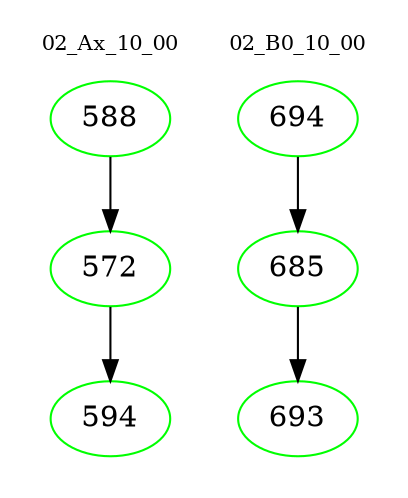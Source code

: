 digraph{
subgraph cluster_0 {
color = white
label = "02_Ax_10_00";
fontsize=10;
T0_588 [label="588", color="green"]
T0_588 -> T0_572 [color="black"]
T0_572 [label="572", color="green"]
T0_572 -> T0_594 [color="black"]
T0_594 [label="594", color="green"]
}
subgraph cluster_1 {
color = white
label = "02_B0_10_00";
fontsize=10;
T1_694 [label="694", color="green"]
T1_694 -> T1_685 [color="black"]
T1_685 [label="685", color="green"]
T1_685 -> T1_693 [color="black"]
T1_693 [label="693", color="green"]
}
}
